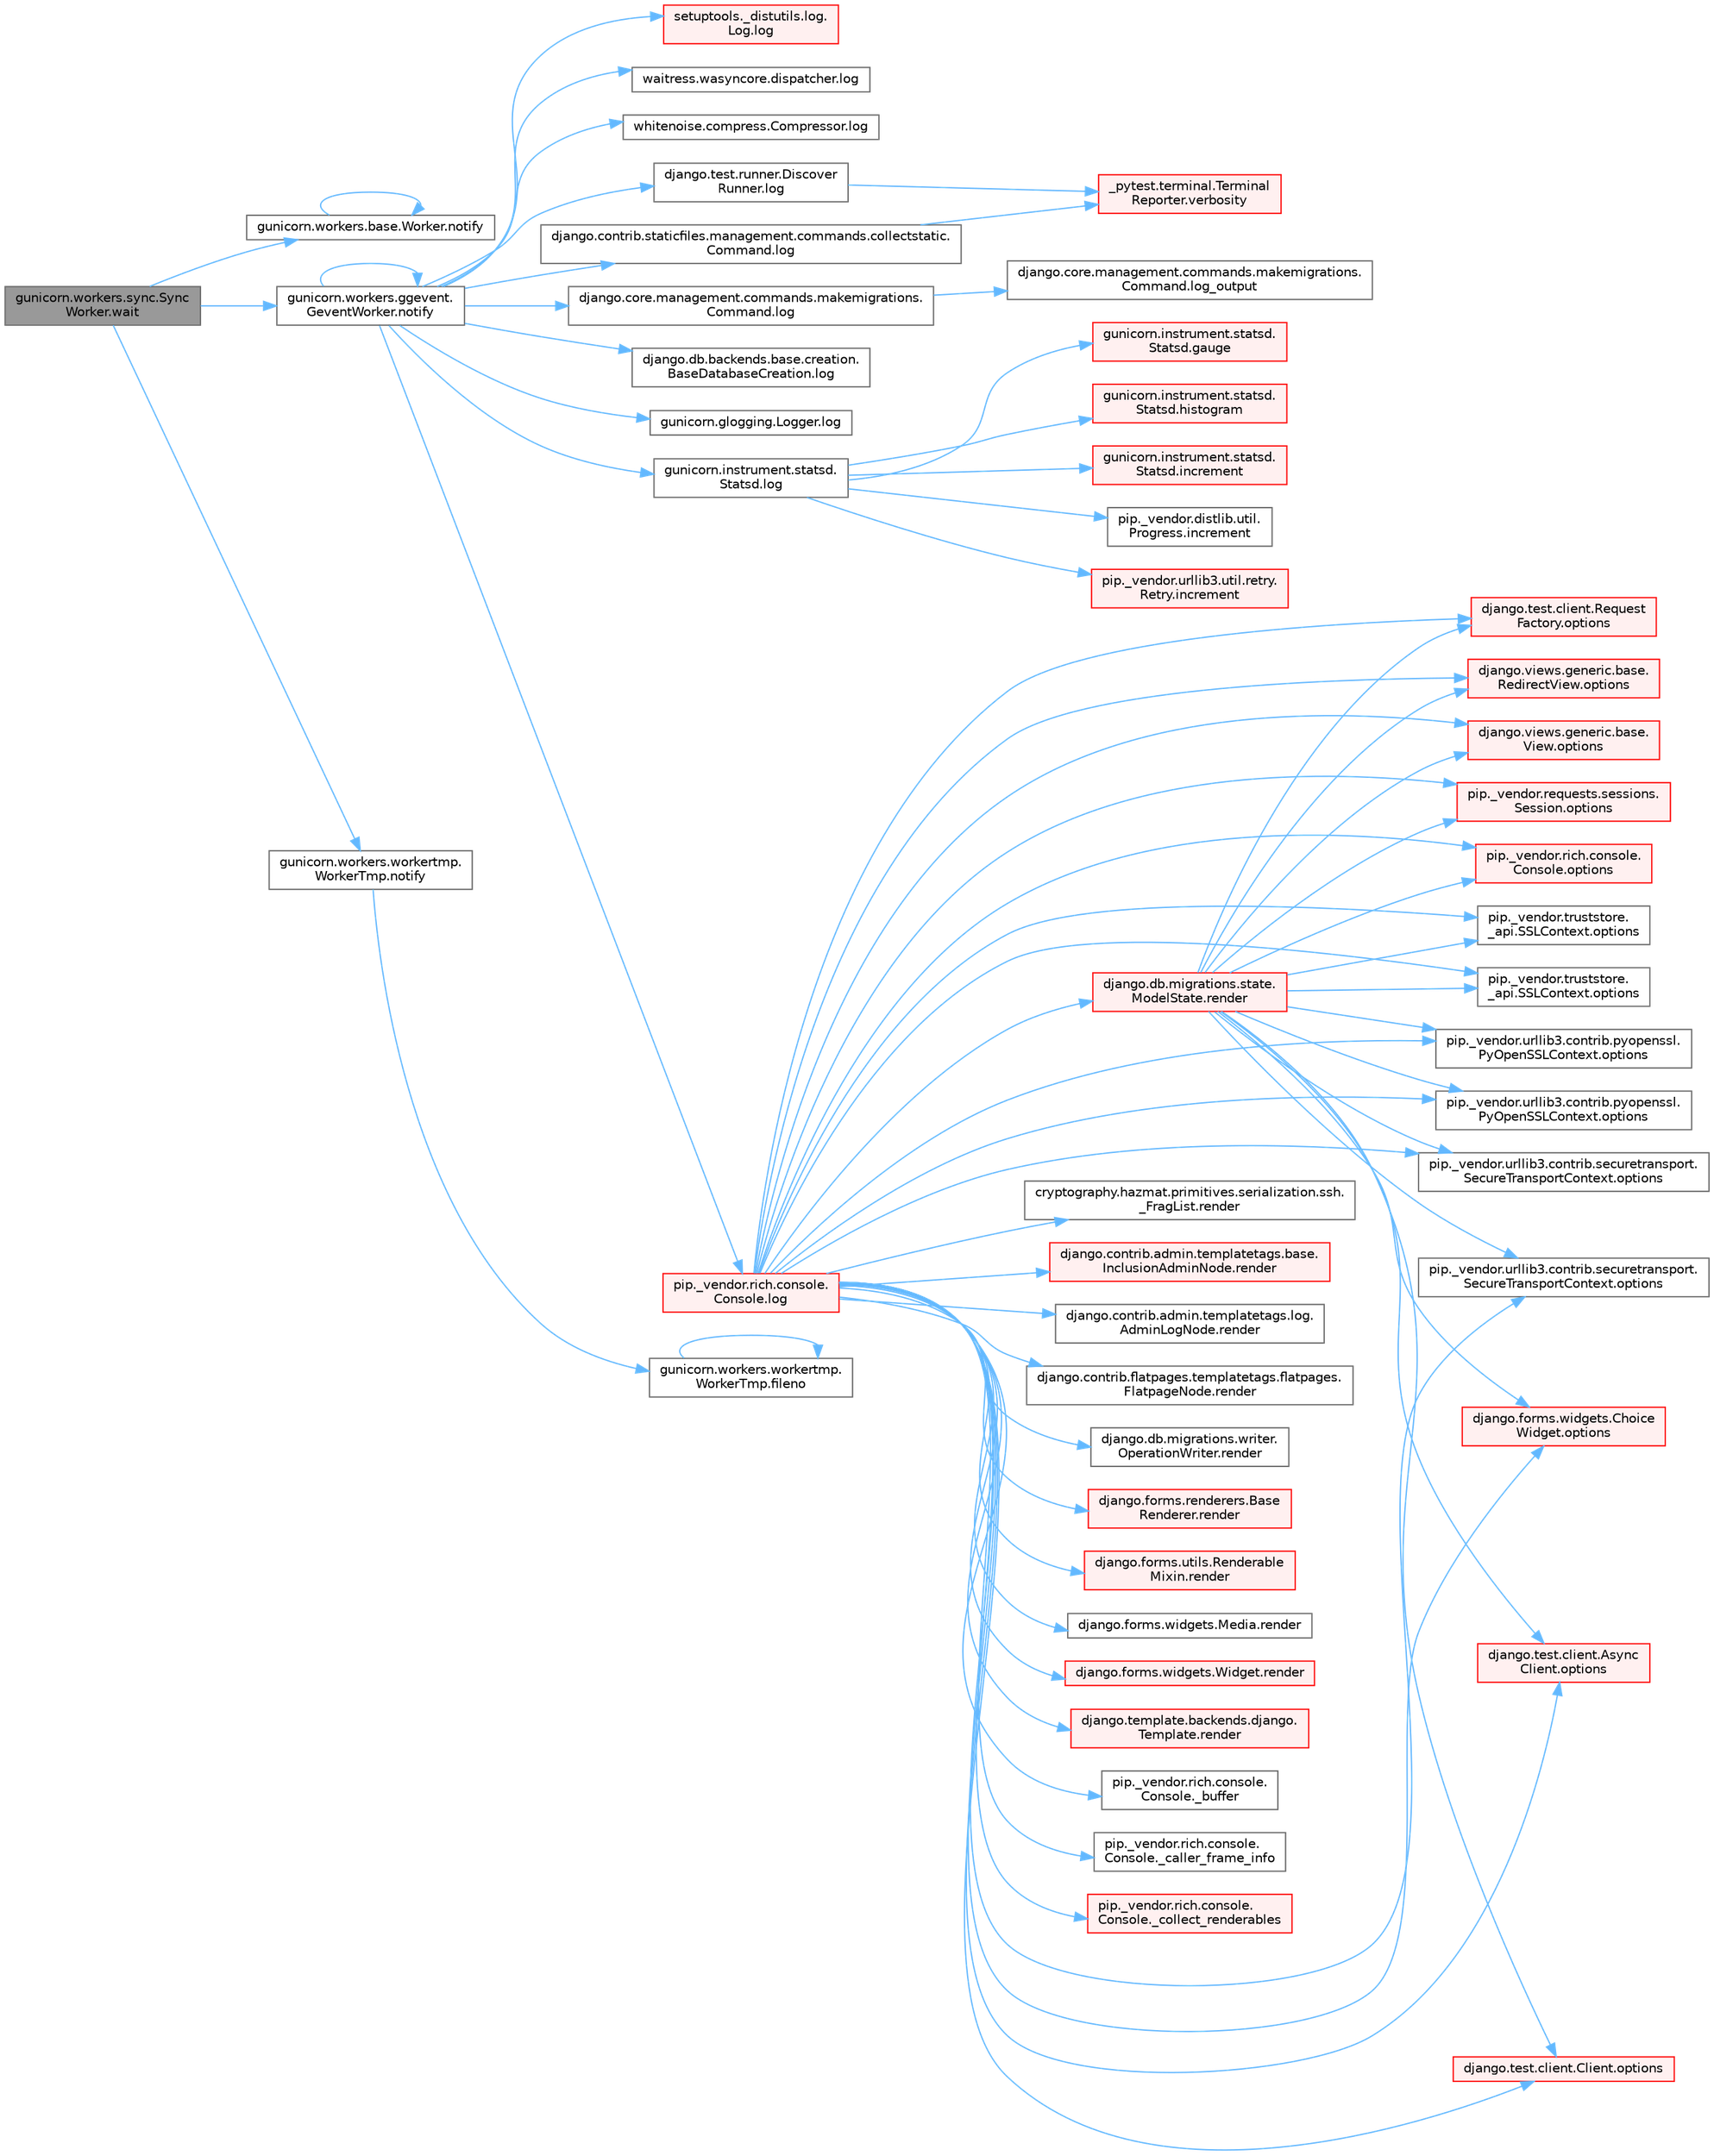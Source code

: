 digraph "gunicorn.workers.sync.SyncWorker.wait"
{
 // LATEX_PDF_SIZE
  bgcolor="transparent";
  edge [fontname=Helvetica,fontsize=10,labelfontname=Helvetica,labelfontsize=10];
  node [fontname=Helvetica,fontsize=10,shape=box,height=0.2,width=0.4];
  rankdir="LR";
  Node1 [id="Node000001",label="gunicorn.workers.sync.Sync\lWorker.wait",height=0.2,width=0.4,color="gray40", fillcolor="grey60", style="filled", fontcolor="black",tooltip=" "];
  Node1 -> Node2 [id="edge1_Node000001_Node000002",color="steelblue1",style="solid",tooltip=" "];
  Node2 [id="Node000002",label="gunicorn.workers.base.Worker.notify",height=0.2,width=0.4,color="grey40", fillcolor="white", style="filled",URL="$classgunicorn_1_1workers_1_1base_1_1_worker.html#a519c9e2abc6eddcbd71ce52859d68f7e",tooltip=" "];
  Node2 -> Node2 [id="edge2_Node000002_Node000002",color="steelblue1",style="solid",tooltip=" "];
  Node1 -> Node3 [id="edge3_Node000001_Node000003",color="steelblue1",style="solid",tooltip=" "];
  Node3 [id="Node000003",label="gunicorn.workers.ggevent.\lGeventWorker.notify",height=0.2,width=0.4,color="grey40", fillcolor="white", style="filled",URL="$classgunicorn_1_1workers_1_1ggevent_1_1_gevent_worker.html#ac00ad5c60ffbbdb5eceeaea34dded804",tooltip=" "];
  Node3 -> Node4 [id="edge4_Node000003_Node000004",color="steelblue1",style="solid",tooltip=" "];
  Node4 [id="Node000004",label="django.contrib.staticfiles.management.commands.collectstatic.\lCommand.log",height=0.2,width=0.4,color="grey40", fillcolor="white", style="filled",URL="$classdjango_1_1contrib_1_1staticfiles_1_1management_1_1commands_1_1collectstatic_1_1_command.html#a0e93191b90ee0993e3286343d0b2de0e",tooltip=" "];
  Node4 -> Node5 [id="edge5_Node000004_Node000005",color="steelblue1",style="solid",tooltip=" "];
  Node5 [id="Node000005",label="_pytest.terminal.Terminal\lReporter.verbosity",height=0.2,width=0.4,color="red", fillcolor="#FFF0F0", style="filled",URL="$class__pytest_1_1terminal_1_1_terminal_reporter.html#a620047ffec9ba4f5cca84af25b3adbcf",tooltip=" "];
  Node3 -> Node8 [id="edge6_Node000003_Node000008",color="steelblue1",style="solid",tooltip=" "];
  Node8 [id="Node000008",label="django.core.management.commands.makemigrations.\lCommand.log",height=0.2,width=0.4,color="grey40", fillcolor="white", style="filled",URL="$classdjango_1_1core_1_1management_1_1commands_1_1makemigrations_1_1_command.html#a0409d121552878a7416460dba8274880",tooltip=" "];
  Node8 -> Node9 [id="edge7_Node000008_Node000009",color="steelblue1",style="solid",tooltip=" "];
  Node9 [id="Node000009",label="django.core.management.commands.makemigrations.\lCommand.log_output",height=0.2,width=0.4,color="grey40", fillcolor="white", style="filled",URL="$classdjango_1_1core_1_1management_1_1commands_1_1makemigrations_1_1_command.html#ad6cb5d402888250fc170034fdee93f6d",tooltip=" "];
  Node3 -> Node10 [id="edge8_Node000003_Node000010",color="steelblue1",style="solid",tooltip=" "];
  Node10 [id="Node000010",label="django.db.backends.base.creation.\lBaseDatabaseCreation.log",height=0.2,width=0.4,color="grey40", fillcolor="white", style="filled",URL="$classdjango_1_1db_1_1backends_1_1base_1_1creation_1_1_base_database_creation.html#ac297ec931db5ec68c271ec0d91be7183",tooltip=" "];
  Node3 -> Node11 [id="edge9_Node000003_Node000011",color="steelblue1",style="solid",tooltip=" "];
  Node11 [id="Node000011",label="django.test.runner.Discover\lRunner.log",height=0.2,width=0.4,color="grey40", fillcolor="white", style="filled",URL="$classdjango_1_1test_1_1runner_1_1_discover_runner.html#af5ad8e2895b3f0c5e0a6d7113199d641",tooltip=" "];
  Node11 -> Node5 [id="edge10_Node000011_Node000005",color="steelblue1",style="solid",tooltip=" "];
  Node3 -> Node12 [id="edge11_Node000003_Node000012",color="steelblue1",style="solid",tooltip=" "];
  Node12 [id="Node000012",label="gunicorn.glogging.Logger.log",height=0.2,width=0.4,color="grey40", fillcolor="white", style="filled",URL="$classgunicorn_1_1glogging_1_1_logger.html#ad6941dede526094643dd02c53c3449b0",tooltip=" "];
  Node3 -> Node13 [id="edge12_Node000003_Node000013",color="steelblue1",style="solid",tooltip=" "];
  Node13 [id="Node000013",label="gunicorn.instrument.statsd.\lStatsd.log",height=0.2,width=0.4,color="grey40", fillcolor="white", style="filled",URL="$classgunicorn_1_1instrument_1_1statsd_1_1_statsd.html#ab99145cf0b7c66dbcebcbdcbd44b4953",tooltip=" "];
  Node13 -> Node14 [id="edge13_Node000013_Node000014",color="steelblue1",style="solid",tooltip=" "];
  Node14 [id="Node000014",label="gunicorn.instrument.statsd.\lStatsd.gauge",height=0.2,width=0.4,color="red", fillcolor="#FFF0F0", style="filled",URL="$classgunicorn_1_1instrument_1_1statsd_1_1_statsd.html#a6cebc76ae769412dfb0f0a3ec727c50d",tooltip=" "];
  Node13 -> Node16 [id="edge14_Node000013_Node000016",color="steelblue1",style="solid",tooltip=" "];
  Node16 [id="Node000016",label="gunicorn.instrument.statsd.\lStatsd.histogram",height=0.2,width=0.4,color="red", fillcolor="#FFF0F0", style="filled",URL="$classgunicorn_1_1instrument_1_1statsd_1_1_statsd.html#adee3cb12a43f643cca3c9084d77285b4",tooltip=" "];
  Node13 -> Node17 [id="edge15_Node000013_Node000017",color="steelblue1",style="solid",tooltip=" "];
  Node17 [id="Node000017",label="gunicorn.instrument.statsd.\lStatsd.increment",height=0.2,width=0.4,color="red", fillcolor="#FFF0F0", style="filled",URL="$classgunicorn_1_1instrument_1_1statsd_1_1_statsd.html#a5527687726a051a5182ee13a842b08fd",tooltip=" "];
  Node13 -> Node18 [id="edge16_Node000013_Node000018",color="steelblue1",style="solid",tooltip=" "];
  Node18 [id="Node000018",label="pip._vendor.distlib.util.\lProgress.increment",height=0.2,width=0.4,color="grey40", fillcolor="white", style="filled",URL="$classpip_1_1__vendor_1_1distlib_1_1util_1_1_progress.html#a197ffd4ac8a74898742a6cde5b4c5466",tooltip=" "];
  Node13 -> Node19 [id="edge17_Node000013_Node000019",color="steelblue1",style="solid",tooltip=" "];
  Node19 [id="Node000019",label="pip._vendor.urllib3.util.retry.\lRetry.increment",height=0.2,width=0.4,color="red", fillcolor="#FFF0F0", style="filled",URL="$classpip_1_1__vendor_1_1urllib3_1_1util_1_1retry_1_1_retry.html#a88dd993ccb2ef4b2bfa9ad0571374b12",tooltip=" "];
  Node3 -> Node1122 [id="edge18_Node000003_Node001122",color="steelblue1",style="solid",tooltip=" "];
  Node1122 [id="Node001122",label="pip._vendor.rich.console.\lConsole.log",height=0.2,width=0.4,color="red", fillcolor="#FFF0F0", style="filled",URL="$classpip_1_1__vendor_1_1rich_1_1console_1_1_console.html#af9c77e39f9413fc2b134c60cfa23b0f1",tooltip=" "];
  Node1122 -> Node332 [id="edge19_Node001122_Node000332",color="steelblue1",style="solid",tooltip=" "];
  Node332 [id="Node000332",label="pip._vendor.rich.console.\lConsole._buffer",height=0.2,width=0.4,color="grey40", fillcolor="white", style="filled",URL="$classpip_1_1__vendor_1_1rich_1_1console_1_1_console.html#a51eaf031922c907e4085937b82f5564e",tooltip=" "];
  Node1122 -> Node1123 [id="edge20_Node001122_Node001123",color="steelblue1",style="solid",tooltip=" "];
  Node1123 [id="Node001123",label="pip._vendor.rich.console.\lConsole._caller_frame_info",height=0.2,width=0.4,color="grey40", fillcolor="white", style="filled",URL="$classpip_1_1__vendor_1_1rich_1_1console_1_1_console.html#ac43cb4290591af4f04cd264aa1fc1b0f",tooltip=" "];
  Node1122 -> Node333 [id="edge21_Node001122_Node000333",color="steelblue1",style="solid",tooltip=" "];
  Node333 [id="Node000333",label="pip._vendor.rich.console.\lConsole._collect_renderables",height=0.2,width=0.4,color="red", fillcolor="#FFF0F0", style="filled",URL="$classpip_1_1__vendor_1_1rich_1_1console_1_1_console.html#ab053dc750094e77e036523f6d2c14899",tooltip=" "];
  Node1122 -> Node343 [id="edge22_Node001122_Node000343",color="steelblue1",style="solid",tooltip=" "];
  Node343 [id="Node000343",label="django.forms.widgets.Choice\lWidget.options",height=0.2,width=0.4,color="red", fillcolor="#FFF0F0", style="filled",URL="$classdjango_1_1forms_1_1widgets_1_1_choice_widget.html#a8575b90386fc2027f38ea00133cef250",tooltip=" "];
  Node1122 -> Node1124 [id="edge23_Node001122_Node001124",color="steelblue1",style="solid",tooltip=" "];
  Node1124 [id="Node001124",label="django.test.client.Async\lClient.options",height=0.2,width=0.4,color="red", fillcolor="#FFF0F0", style="filled",URL="$classdjango_1_1test_1_1client_1_1_async_client.html#a84509c6347cbc018e6335b924ec841a2",tooltip=" "];
  Node1122 -> Node1300 [id="edge24_Node001122_Node001300",color="steelblue1",style="solid",tooltip=" "];
  Node1300 [id="Node001300",label="django.test.client.Client.options",height=0.2,width=0.4,color="red", fillcolor="#FFF0F0", style="filled",URL="$classdjango_1_1test_1_1client_1_1_client.html#a839ea6375ca2184b3b60550938b6824c",tooltip=" "];
  Node1122 -> Node1303 [id="edge25_Node001122_Node001303",color="steelblue1",style="solid",tooltip=" "];
  Node1303 [id="Node001303",label="django.test.client.Request\lFactory.options",height=0.2,width=0.4,color="red", fillcolor="#FFF0F0", style="filled",URL="$classdjango_1_1test_1_1client_1_1_request_factory.html#a438a7e1be2437d680cd78d11dee77c54",tooltip=" "];
  Node1122 -> Node1350 [id="edge26_Node001122_Node001350",color="steelblue1",style="solid",tooltip=" "];
  Node1350 [id="Node001350",label="django.views.generic.base.\lRedirectView.options",height=0.2,width=0.4,color="red", fillcolor="#FFF0F0", style="filled",URL="$classdjango_1_1views_1_1generic_1_1base_1_1_redirect_view.html#a444de156c79647344c987295c47a76e1",tooltip=" "];
  Node1122 -> Node1563 [id="edge27_Node001122_Node001563",color="steelblue1",style="solid",tooltip=" "];
  Node1563 [id="Node001563",label="django.views.generic.base.\lView.options",height=0.2,width=0.4,color="red", fillcolor="#FFF0F0", style="filled",URL="$classdjango_1_1views_1_1generic_1_1base_1_1_view.html#a4d1dc440a5bae11bd7859d20ca9948e1",tooltip=" "];
  Node1122 -> Node1566 [id="edge28_Node001122_Node001566",color="steelblue1",style="solid",tooltip=" "];
  Node1566 [id="Node001566",label="pip._vendor.requests.sessions.\lSession.options",height=0.2,width=0.4,color="red", fillcolor="#FFF0F0", style="filled",URL="$classpip_1_1__vendor_1_1requests_1_1sessions_1_1_session.html#a210270880f90521b3b3014748ecd87e9",tooltip=" "];
  Node1122 -> Node1567 [id="edge29_Node001122_Node001567",color="steelblue1",style="solid",tooltip=" "];
  Node1567 [id="Node001567",label="pip._vendor.rich.console.\lConsole.options",height=0.2,width=0.4,color="red", fillcolor="#FFF0F0", style="filled",URL="$classpip_1_1__vendor_1_1rich_1_1console_1_1_console.html#a41c8efe30ea45a9a4a3f8c34c688fe00",tooltip=" "];
  Node1122 -> Node1575 [id="edge30_Node001122_Node001575",color="steelblue1",style="solid",tooltip=" "];
  Node1575 [id="Node001575",label="pip._vendor.truststore.\l_api.SSLContext.options",height=0.2,width=0.4,color="grey40", fillcolor="white", style="filled",URL="$classpip_1_1__vendor_1_1truststore_1_1__api_1_1_s_s_l_context.html#a6755b8a82c0de77273744b73a826678d",tooltip=" "];
  Node1122 -> Node1576 [id="edge31_Node001122_Node001576",color="steelblue1",style="solid",tooltip=" "];
  Node1576 [id="Node001576",label="pip._vendor.truststore.\l_api.SSLContext.options",height=0.2,width=0.4,color="grey40", fillcolor="white", style="filled",URL="$classpip_1_1__vendor_1_1truststore_1_1__api_1_1_s_s_l_context.html#a90bd5b81f087b6628b2f681ce6cffcd6",tooltip=" "];
  Node1122 -> Node1577 [id="edge32_Node001122_Node001577",color="steelblue1",style="solid",tooltip=" "];
  Node1577 [id="Node001577",label="pip._vendor.urllib3.contrib.pyopenssl.\lPyOpenSSLContext.options",height=0.2,width=0.4,color="grey40", fillcolor="white", style="filled",URL="$classpip_1_1__vendor_1_1urllib3_1_1contrib_1_1pyopenssl_1_1_py_open_s_s_l_context.html#a3f539cc9d4b91d2fb90d7f8aef3810c1",tooltip=" "];
  Node1122 -> Node1578 [id="edge33_Node001122_Node001578",color="steelblue1",style="solid",tooltip=" "];
  Node1578 [id="Node001578",label="pip._vendor.urllib3.contrib.pyopenssl.\lPyOpenSSLContext.options",height=0.2,width=0.4,color="grey40", fillcolor="white", style="filled",URL="$classpip_1_1__vendor_1_1urllib3_1_1contrib_1_1pyopenssl_1_1_py_open_s_s_l_context.html#a8475fc4f3e83d92654b066a9422908dc",tooltip=" "];
  Node1122 -> Node1579 [id="edge34_Node001122_Node001579",color="steelblue1",style="solid",tooltip=" "];
  Node1579 [id="Node001579",label="pip._vendor.urllib3.contrib.securetransport.\lSecureTransportContext.options",height=0.2,width=0.4,color="grey40", fillcolor="white", style="filled",URL="$classpip_1_1__vendor_1_1urllib3_1_1contrib_1_1securetransport_1_1_secure_transport_context.html#ae19920941647ed0b43e0ed7d96e12457",tooltip=" "];
  Node1122 -> Node1580 [id="edge35_Node001122_Node001580",color="steelblue1",style="solid",tooltip=" "];
  Node1580 [id="Node001580",label="pip._vendor.urllib3.contrib.securetransport.\lSecureTransportContext.options",height=0.2,width=0.4,color="grey40", fillcolor="white", style="filled",URL="$classpip_1_1__vendor_1_1urllib3_1_1contrib_1_1securetransport_1_1_secure_transport_context.html#acf6c1ec11ca09e30c9c70d7dc26afacd",tooltip=" "];
  Node1122 -> Node3818 [id="edge36_Node001122_Node003818",color="steelblue1",style="solid",tooltip=" "];
  Node3818 [id="Node003818",label="cryptography.hazmat.primitives.serialization.ssh.\l_FragList.render",height=0.2,width=0.4,color="grey40", fillcolor="white", style="filled",URL="$classcryptography_1_1hazmat_1_1primitives_1_1serialization_1_1ssh_1_1___frag_list.html#adb86a47aab3646d46cfde49b7a4408a0",tooltip=" "];
  Node1122 -> Node3819 [id="edge37_Node001122_Node003819",color="steelblue1",style="solid",tooltip=" "];
  Node3819 [id="Node003819",label="django.contrib.admin.templatetags.base.\lInclusionAdminNode.render",height=0.2,width=0.4,color="red", fillcolor="#FFF0F0", style="filled",URL="$classdjango_1_1contrib_1_1admin_1_1templatetags_1_1base_1_1_inclusion_admin_node.html#a5c909e3c155bf5e7736cc82df0006cda",tooltip=" "];
  Node1122 -> Node3820 [id="edge38_Node001122_Node003820",color="steelblue1",style="solid",tooltip=" "];
  Node3820 [id="Node003820",label="django.contrib.admin.templatetags.log.\lAdminLogNode.render",height=0.2,width=0.4,color="grey40", fillcolor="white", style="filled",URL="$classdjango_1_1contrib_1_1admin_1_1templatetags_1_1log_1_1_admin_log_node.html#a86b516f1be40628f1bd94a1dc420cb24",tooltip=" "];
  Node1122 -> Node3821 [id="edge39_Node001122_Node003821",color="steelblue1",style="solid",tooltip=" "];
  Node3821 [id="Node003821",label="django.contrib.flatpages.templatetags.flatpages.\lFlatpageNode.render",height=0.2,width=0.4,color="grey40", fillcolor="white", style="filled",URL="$classdjango_1_1contrib_1_1flatpages_1_1templatetags_1_1flatpages_1_1_flatpage_node.html#afc3c992ffd3bae82ad18431268d4eee9",tooltip=" "];
  Node1122 -> Node3822 [id="edge40_Node001122_Node003822",color="steelblue1",style="solid",tooltip=" "];
  Node3822 [id="Node003822",label="django.db.migrations.state.\lModelState.render",height=0.2,width=0.4,color="red", fillcolor="#FFF0F0", style="filled",URL="$classdjango_1_1db_1_1migrations_1_1state_1_1_model_state.html#abcfccbe8ebf6564386ec6908b6bc3178",tooltip=" "];
  Node3822 -> Node343 [id="edge41_Node003822_Node000343",color="steelblue1",style="solid",tooltip=" "];
  Node3822 -> Node1124 [id="edge42_Node003822_Node001124",color="steelblue1",style="solid",tooltip=" "];
  Node3822 -> Node1300 [id="edge43_Node003822_Node001300",color="steelblue1",style="solid",tooltip=" "];
  Node3822 -> Node1303 [id="edge44_Node003822_Node001303",color="steelblue1",style="solid",tooltip=" "];
  Node3822 -> Node1350 [id="edge45_Node003822_Node001350",color="steelblue1",style="solid",tooltip=" "];
  Node3822 -> Node1563 [id="edge46_Node003822_Node001563",color="steelblue1",style="solid",tooltip=" "];
  Node3822 -> Node1566 [id="edge47_Node003822_Node001566",color="steelblue1",style="solid",tooltip=" "];
  Node3822 -> Node1567 [id="edge48_Node003822_Node001567",color="steelblue1",style="solid",tooltip=" "];
  Node3822 -> Node1575 [id="edge49_Node003822_Node001575",color="steelblue1",style="solid",tooltip=" "];
  Node3822 -> Node1576 [id="edge50_Node003822_Node001576",color="steelblue1",style="solid",tooltip=" "];
  Node3822 -> Node1577 [id="edge51_Node003822_Node001577",color="steelblue1",style="solid",tooltip=" "];
  Node3822 -> Node1578 [id="edge52_Node003822_Node001578",color="steelblue1",style="solid",tooltip=" "];
  Node3822 -> Node1579 [id="edge53_Node003822_Node001579",color="steelblue1",style="solid",tooltip=" "];
  Node3822 -> Node1580 [id="edge54_Node003822_Node001580",color="steelblue1",style="solid",tooltip=" "];
  Node1122 -> Node3824 [id="edge55_Node001122_Node003824",color="steelblue1",style="solid",tooltip=" "];
  Node3824 [id="Node003824",label="django.db.migrations.writer.\lOperationWriter.render",height=0.2,width=0.4,color="grey40", fillcolor="white", style="filled",URL="$classdjango_1_1db_1_1migrations_1_1writer_1_1_operation_writer.html#a6c0937fe3e8b072ea0d6c73954edaeef",tooltip=" "];
  Node1122 -> Node3825 [id="edge56_Node001122_Node003825",color="steelblue1",style="solid",tooltip=" "];
  Node3825 [id="Node003825",label="django.forms.renderers.Base\lRenderer.render",height=0.2,width=0.4,color="red", fillcolor="#FFF0F0", style="filled",URL="$classdjango_1_1forms_1_1renderers_1_1_base_renderer.html#afc2864a13f4b09dd1ed354c16e047652",tooltip=" "];
  Node1122 -> Node3857 [id="edge57_Node001122_Node003857",color="steelblue1",style="solid",tooltip=" "];
  Node3857 [id="Node003857",label="django.forms.utils.Renderable\lMixin.render",height=0.2,width=0.4,color="red", fillcolor="#FFF0F0", style="filled",URL="$classdjango_1_1forms_1_1utils_1_1_renderable_mixin.html#acdc73a3b1da7190ea3c6e0e2cb22e297",tooltip=" "];
  Node1122 -> Node3858 [id="edge58_Node001122_Node003858",color="steelblue1",style="solid",tooltip=" "];
  Node3858 [id="Node003858",label="django.forms.widgets.Media.render",height=0.2,width=0.4,color="grey40", fillcolor="white", style="filled",URL="$classdjango_1_1forms_1_1widgets_1_1_media.html#a8619dcf905d1f6eba055d8c305557a34",tooltip=" "];
  Node1122 -> Node3859 [id="edge59_Node001122_Node003859",color="steelblue1",style="solid",tooltip=" "];
  Node3859 [id="Node003859",label="django.forms.widgets.Widget.render",height=0.2,width=0.4,color="red", fillcolor="#FFF0F0", style="filled",URL="$classdjango_1_1forms_1_1widgets_1_1_widget.html#a972266d3972b64c404467dea8d6e2809",tooltip=" "];
  Node1122 -> Node3875 [id="edge60_Node001122_Node003875",color="steelblue1",style="solid",tooltip=" "];
  Node3875 [id="Node003875",label="django.template.backends.django.\lTemplate.render",height=0.2,width=0.4,color="red", fillcolor="#FFF0F0", style="filled",URL="$classdjango_1_1template_1_1backends_1_1django_1_1_template.html#a12a44617b125b05f525f3e7262c1efc7",tooltip=" "];
  Node3 -> Node1281 [id="edge61_Node000003_Node001281",color="steelblue1",style="solid",tooltip=" "];
  Node1281 [id="Node001281",label="setuptools._distutils.log.\lLog.log",height=0.2,width=0.4,color="red", fillcolor="#FFF0F0", style="filled",URL="$classsetuptools_1_1__distutils_1_1log_1_1_log.html#af651bf90098b3f6c9f3913b91f0eda70",tooltip=" "];
  Node3 -> Node1284 [id="edge62_Node000003_Node001284",color="steelblue1",style="solid",tooltip=" "];
  Node1284 [id="Node001284",label="waitress.wasyncore.dispatcher.log",height=0.2,width=0.4,color="grey40", fillcolor="white", style="filled",URL="$classwaitress_1_1wasyncore_1_1dispatcher.html#ab4786338f40a0cf9e9df45b57d4c0a63",tooltip=" "];
  Node3 -> Node1285 [id="edge63_Node000003_Node001285",color="steelblue1",style="solid",tooltip=" "];
  Node1285 [id="Node001285",label="whitenoise.compress.Compressor.log",height=0.2,width=0.4,color="grey40", fillcolor="white", style="filled",URL="$classwhitenoise_1_1compress_1_1_compressor.html#aa70a9f98a4387e4d394529c17cdbee27",tooltip=" "];
  Node3 -> Node3 [id="edge64_Node000003_Node000003",color="steelblue1",style="solid",tooltip=" "];
  Node1 -> Node4523 [id="edge65_Node000001_Node004523",color="steelblue1",style="solid",tooltip=" "];
  Node4523 [id="Node004523",label="gunicorn.workers.workertmp.\lWorkerTmp.notify",height=0.2,width=0.4,color="grey40", fillcolor="white", style="filled",URL="$classgunicorn_1_1workers_1_1workertmp_1_1_worker_tmp.html#a3ccd4095e2761c5835831f9e2e2fa199",tooltip=" "];
  Node4523 -> Node4524 [id="edge66_Node004523_Node004524",color="steelblue1",style="solid",tooltip=" "];
  Node4524 [id="Node004524",label="gunicorn.workers.workertmp.\lWorkerTmp.fileno",height=0.2,width=0.4,color="grey40", fillcolor="white", style="filled",URL="$classgunicorn_1_1workers_1_1workertmp_1_1_worker_tmp.html#a667ef8aa2747086f064bfb334bb7e238",tooltip=" "];
  Node4524 -> Node4524 [id="edge67_Node004524_Node004524",color="steelblue1",style="solid",tooltip=" "];
}
